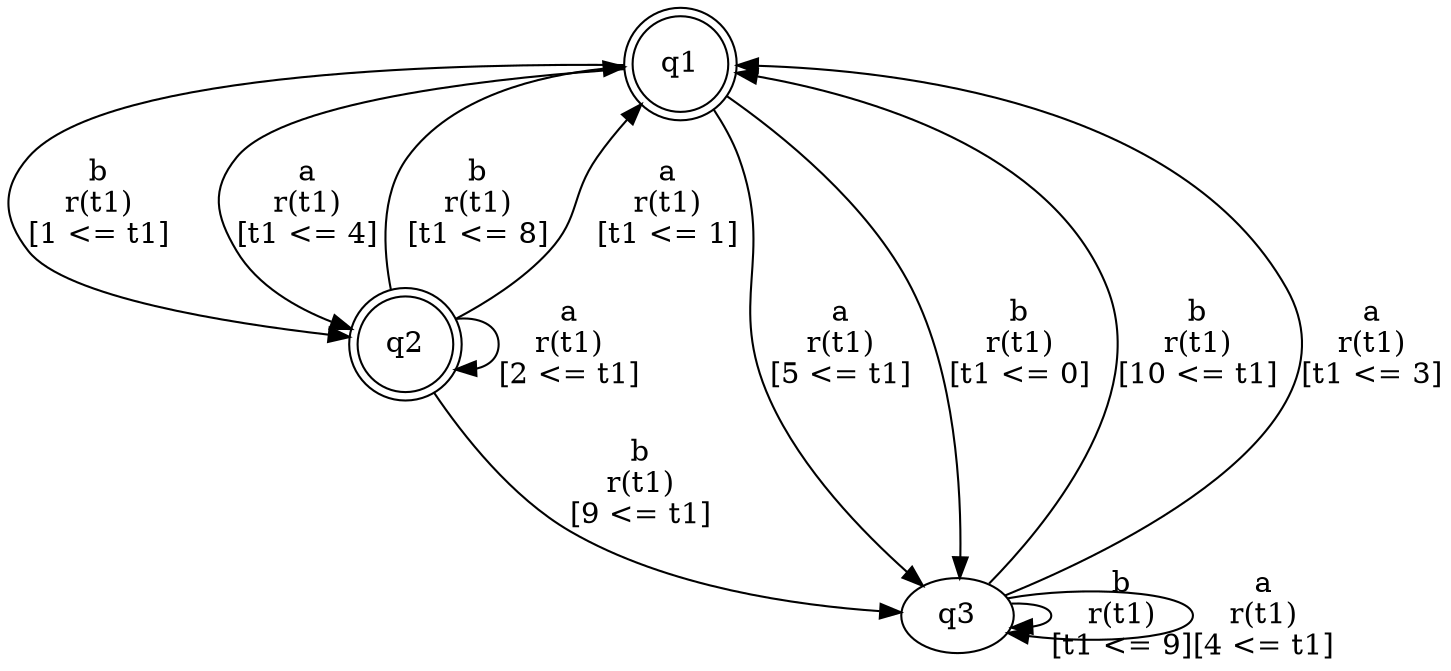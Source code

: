digraph L {
	qq1[label=q1 shape=doublecircle]
	qq2[label=q2 shape=doublecircle]
	qq3[label=q3]
	qq1 -> qq2[label="b\nr(t1)\n[1 <= t1]"]
	qq2 -> qq1[label="b\nr(t1)\n[t1 <= 8]"]
	qq2 -> qq3[label="b\nr(t1)\n[9 <= t1]"]
	qq3 -> qq3[label="b\nr(t1)\n[t1 <= 9]"]
	qq3 -> qq3[label="a\nr(t1)\n[4 <= t1]"]
	qq3 -> qq1[label="b\nr(t1)\n[10 <= t1]"]
	qq3 -> qq1[label="a\nr(t1)\n[t1 <= 3]"]
	qq2 -> qq2[label="a\nr(t1)\n[2 <= t1]"]
	qq2 -> qq1[label="a\nr(t1)\n[t1 <= 1]"]
	qq1 -> qq3[label="a\nr(t1)\n[5 <= t1]"]
	qq1 -> qq3[label="b\nr(t1)\n[t1 <= 0]"]
	qq1 -> qq2[label="a\nr(t1)\n[t1 <= 4]"]
}
